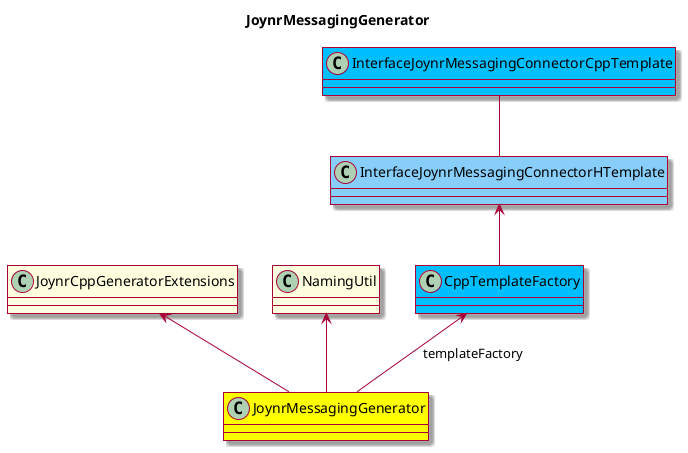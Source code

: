 @startuml JoynrMessagingGenerator

skin rose

title JoynrMessagingGenerator

class JoynrMessagingGenerator #Yellow

class JoynrCppGeneratorExtensions #LightYellow
class NamingUtil #LightYellow
class CppTemplateFactory #DeepSkyBlue

class InterfaceJoynrMessagingConnectorCppTemplate #DeepSkyBlue
class InterfaceJoynrMessagingConnectorHTemplate #LightSkyBlue

JoynrCppGeneratorExtensions <-- JoynrMessagingGenerator
NamingUtil <-- JoynrMessagingGenerator
CppTemplateFactory <-- JoynrMessagingGenerator : templateFactory

InterfaceJoynrMessagingConnectorCppTemplate -- InterfaceJoynrMessagingConnectorHTemplate
InterfaceJoynrMessagingConnectorHTemplate <-- CppTemplateFactory

@enduml
